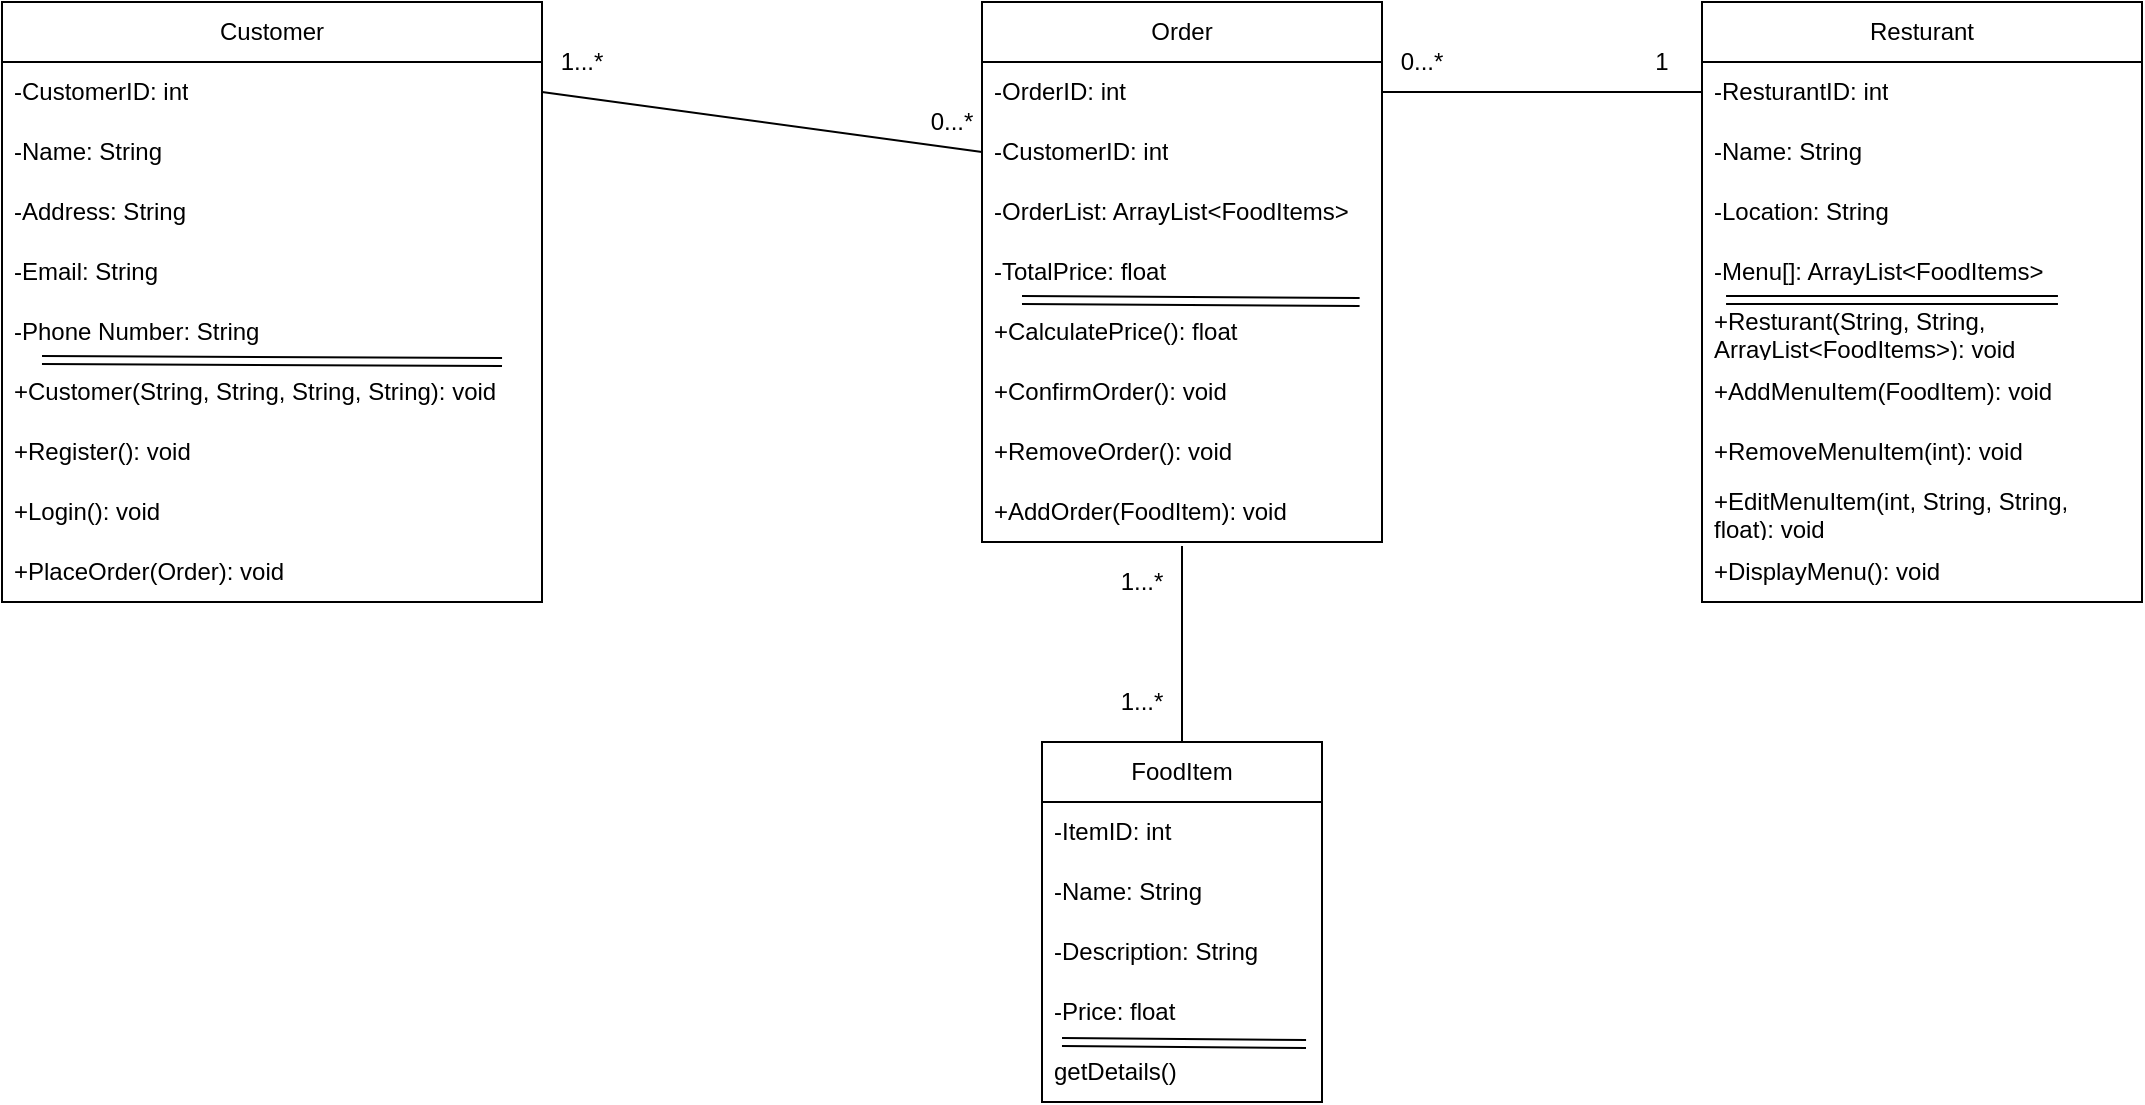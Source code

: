 <mxfile version="26.1.3">
  <diagram name="Page-1" id="6ylsDc5STHmuxiRWbZHI">
    <mxGraphModel dx="1434" dy="738" grid="1" gridSize="10" guides="1" tooltips="1" connect="1" arrows="1" fold="1" page="1" pageScale="1" pageWidth="850" pageHeight="1100" math="0" shadow="0">
      <root>
        <mxCell id="0" />
        <mxCell id="1" parent="0" />
        <mxCell id="rMJyKTTZe3tkHIGSM1II-1" value="Resturant" style="swimlane;fontStyle=0;childLayout=stackLayout;horizontal=1;startSize=30;horizontalStack=0;resizeParent=1;resizeParentMax=0;resizeLast=0;collapsible=1;marginBottom=0;whiteSpace=wrap;html=1;" parent="1" vertex="1">
          <mxGeometry x="860" y="20" width="220" height="300" as="geometry" />
        </mxCell>
        <mxCell id="rMJyKTTZe3tkHIGSM1II-2" value="-ResturantID: int" style="text;strokeColor=none;fillColor=none;align=left;verticalAlign=middle;spacingLeft=4;spacingRight=4;overflow=hidden;points=[[0,0.5],[1,0.5]];portConstraint=eastwest;rotatable=0;whiteSpace=wrap;html=1;" parent="rMJyKTTZe3tkHIGSM1II-1" vertex="1">
          <mxGeometry y="30" width="220" height="30" as="geometry" />
        </mxCell>
        <mxCell id="rMJyKTTZe3tkHIGSM1II-3" value="-Name: String" style="text;strokeColor=none;fillColor=none;align=left;verticalAlign=middle;spacingLeft=4;spacingRight=4;overflow=hidden;points=[[0,0.5],[1,0.5]];portConstraint=eastwest;rotatable=0;whiteSpace=wrap;html=1;" parent="rMJyKTTZe3tkHIGSM1II-1" vertex="1">
          <mxGeometry y="60" width="220" height="30" as="geometry" />
        </mxCell>
        <mxCell id="rMJyKTTZe3tkHIGSM1II-4" value="-Location: String" style="text;strokeColor=none;fillColor=none;align=left;verticalAlign=middle;spacingLeft=4;spacingRight=4;overflow=hidden;points=[[0,0.5],[1,0.5]];portConstraint=eastwest;rotatable=0;whiteSpace=wrap;html=1;" parent="rMJyKTTZe3tkHIGSM1II-1" vertex="1">
          <mxGeometry y="90" width="220" height="30" as="geometry" />
        </mxCell>
        <mxCell id="rMJyKTTZe3tkHIGSM1II-38" value="-Menu[]: ArrayList&amp;lt;FoodItems&amp;gt;" style="text;strokeColor=none;fillColor=none;align=left;verticalAlign=middle;spacingLeft=4;spacingRight=4;overflow=hidden;points=[[0,0.5],[1,0.5]];portConstraint=eastwest;rotatable=0;whiteSpace=wrap;html=1;" parent="rMJyKTTZe3tkHIGSM1II-1" vertex="1">
          <mxGeometry y="120" width="220" height="30" as="geometry" />
        </mxCell>
        <mxCell id="rMJyKTTZe3tkHIGSM1II-42" value="+Resturant(String, String, ArrayList&amp;lt;FoodItems&amp;gt;): void" style="text;strokeColor=none;fillColor=none;align=left;verticalAlign=middle;spacingLeft=4;spacingRight=4;overflow=hidden;points=[[0,0.5],[1,0.5]];portConstraint=eastwest;rotatable=0;whiteSpace=wrap;html=1;" parent="rMJyKTTZe3tkHIGSM1II-1" vertex="1">
          <mxGeometry y="150" width="220" height="30" as="geometry" />
        </mxCell>
        <mxCell id="rMJyKTTZe3tkHIGSM1II-39" value="+AddMenuItem(FoodItem): void" style="text;strokeColor=none;fillColor=none;align=left;verticalAlign=middle;spacingLeft=4;spacingRight=4;overflow=hidden;points=[[0,0.5],[1,0.5]];portConstraint=eastwest;rotatable=0;whiteSpace=wrap;html=1;" parent="rMJyKTTZe3tkHIGSM1II-1" vertex="1">
          <mxGeometry y="180" width="220" height="30" as="geometry" />
        </mxCell>
        <mxCell id="rMJyKTTZe3tkHIGSM1II-29" value="+RemoveMenuItem(int): void" style="text;strokeColor=none;fillColor=none;align=left;verticalAlign=middle;spacingLeft=4;spacingRight=4;overflow=hidden;points=[[0,0.5],[1,0.5]];portConstraint=eastwest;rotatable=0;whiteSpace=wrap;html=1;" parent="rMJyKTTZe3tkHIGSM1II-1" vertex="1">
          <mxGeometry y="210" width="220" height="30" as="geometry" />
        </mxCell>
        <mxCell id="rMJyKTTZe3tkHIGSM1II-37" value="" style="shape=link;html=1;rounded=0;entryX=0.926;entryY=1;entryDx=0;entryDy=0;entryPerimeter=0;" parent="rMJyKTTZe3tkHIGSM1II-1" edge="1">
          <mxGeometry width="100" relative="1" as="geometry">
            <mxPoint x="12.03" y="149" as="sourcePoint" />
            <mxPoint x="177.97" y="149" as="targetPoint" />
          </mxGeometry>
        </mxCell>
        <mxCell id="rMJyKTTZe3tkHIGSM1II-40" value="+EditMenuItem(int, String, String, float): void" style="text;strokeColor=none;fillColor=none;align=left;verticalAlign=middle;spacingLeft=4;spacingRight=4;overflow=hidden;points=[[0,0.5],[1,0.5]];portConstraint=eastwest;rotatable=0;whiteSpace=wrap;html=1;" parent="rMJyKTTZe3tkHIGSM1II-1" vertex="1">
          <mxGeometry y="240" width="220" height="30" as="geometry" />
        </mxCell>
        <mxCell id="rMJyKTTZe3tkHIGSM1II-41" value="+DisplayMenu(): void" style="text;strokeColor=none;fillColor=none;align=left;verticalAlign=middle;spacingLeft=4;spacingRight=4;overflow=hidden;points=[[0,0.5],[1,0.5]];portConstraint=eastwest;rotatable=0;whiteSpace=wrap;html=1;" parent="rMJyKTTZe3tkHIGSM1II-1" vertex="1">
          <mxGeometry y="270" width="220" height="30" as="geometry" />
        </mxCell>
        <mxCell id="rMJyKTTZe3tkHIGSM1II-5" value="FoodItem" style="swimlane;fontStyle=0;childLayout=stackLayout;horizontal=1;startSize=30;horizontalStack=0;resizeParent=1;resizeParentMax=0;resizeLast=0;collapsible=1;marginBottom=0;whiteSpace=wrap;html=1;" parent="1" vertex="1">
          <mxGeometry x="530" y="390" width="140" height="180" as="geometry" />
        </mxCell>
        <mxCell id="rMJyKTTZe3tkHIGSM1II-30" value="-ItemID: int" style="text;strokeColor=none;fillColor=none;align=left;verticalAlign=middle;spacingLeft=4;spacingRight=4;overflow=hidden;points=[[0,0.5],[1,0.5]];portConstraint=eastwest;rotatable=0;whiteSpace=wrap;html=1;" parent="rMJyKTTZe3tkHIGSM1II-5" vertex="1">
          <mxGeometry y="30" width="140" height="30" as="geometry" />
        </mxCell>
        <mxCell id="rMJyKTTZe3tkHIGSM1II-6" value="-Name: String" style="text;strokeColor=none;fillColor=none;align=left;verticalAlign=middle;spacingLeft=4;spacingRight=4;overflow=hidden;points=[[0,0.5],[1,0.5]];portConstraint=eastwest;rotatable=0;whiteSpace=wrap;html=1;" parent="rMJyKTTZe3tkHIGSM1II-5" vertex="1">
          <mxGeometry y="60" width="140" height="30" as="geometry" />
        </mxCell>
        <mxCell id="rMJyKTTZe3tkHIGSM1II-7" value="-Description: String" style="text;strokeColor=none;fillColor=none;align=left;verticalAlign=middle;spacingLeft=4;spacingRight=4;overflow=hidden;points=[[0,0.5],[1,0.5]];portConstraint=eastwest;rotatable=0;whiteSpace=wrap;html=1;" parent="rMJyKTTZe3tkHIGSM1II-5" vertex="1">
          <mxGeometry y="90" width="140" height="30" as="geometry" />
        </mxCell>
        <mxCell id="mXAh5X6oN6AC-GQSTTHu-13" value="-Price: float" style="text;strokeColor=none;fillColor=none;align=left;verticalAlign=middle;spacingLeft=4;spacingRight=4;overflow=hidden;points=[[0,0.5],[1,0.5]];portConstraint=eastwest;rotatable=0;whiteSpace=wrap;html=1;" vertex="1" parent="rMJyKTTZe3tkHIGSM1II-5">
          <mxGeometry y="120" width="140" height="30" as="geometry" />
        </mxCell>
        <mxCell id="rMJyKTTZe3tkHIGSM1II-8" value="getDetails()" style="text;strokeColor=none;fillColor=none;align=left;verticalAlign=middle;spacingLeft=4;spacingRight=4;overflow=hidden;points=[[0,0.5],[1,0.5]];portConstraint=eastwest;rotatable=0;whiteSpace=wrap;html=1;" parent="rMJyKTTZe3tkHIGSM1II-5" vertex="1">
          <mxGeometry y="150" width="140" height="30" as="geometry" />
        </mxCell>
        <mxCell id="mXAh5X6oN6AC-GQSTTHu-12" value="" style="shape=link;html=1;rounded=0;entryX=0.943;entryY=0.033;entryDx=0;entryDy=0;entryPerimeter=0;width=4;" edge="1" parent="rMJyKTTZe3tkHIGSM1II-5" target="rMJyKTTZe3tkHIGSM1II-8">
          <mxGeometry width="100" relative="1" as="geometry">
            <mxPoint x="10" y="150" as="sourcePoint" />
            <mxPoint x="110" y="150" as="targetPoint" />
          </mxGeometry>
        </mxCell>
        <mxCell id="rMJyKTTZe3tkHIGSM1II-9" value="Order" style="swimlane;fontStyle=0;childLayout=stackLayout;horizontal=1;startSize=30;horizontalStack=0;resizeParent=1;resizeParentMax=0;resizeLast=0;collapsible=1;marginBottom=0;whiteSpace=wrap;html=1;" parent="1" vertex="1">
          <mxGeometry x="500" y="20" width="200" height="270" as="geometry" />
        </mxCell>
        <mxCell id="rMJyKTTZe3tkHIGSM1II-10" value="-OrderID: int" style="text;strokeColor=none;fillColor=none;align=left;verticalAlign=middle;spacingLeft=4;spacingRight=4;overflow=hidden;points=[[0,0.5],[1,0.5]];portConstraint=eastwest;rotatable=0;whiteSpace=wrap;html=1;" parent="rMJyKTTZe3tkHIGSM1II-9" vertex="1">
          <mxGeometry y="30" width="200" height="30" as="geometry" />
        </mxCell>
        <mxCell id="rMJyKTTZe3tkHIGSM1II-11" value="-CustomerID: int" style="text;strokeColor=none;fillColor=none;align=left;verticalAlign=middle;spacingLeft=4;spacingRight=4;overflow=hidden;points=[[0,0.5],[1,0.5]];portConstraint=eastwest;rotatable=0;whiteSpace=wrap;html=1;" parent="rMJyKTTZe3tkHIGSM1II-9" vertex="1">
          <mxGeometry y="60" width="200" height="30" as="geometry" />
        </mxCell>
        <mxCell id="rMJyKTTZe3tkHIGSM1II-25" value="-OrderList: ArrayList&amp;lt;FoodItems&amp;gt;" style="text;strokeColor=none;fillColor=none;align=left;verticalAlign=middle;spacingLeft=4;spacingRight=4;overflow=hidden;points=[[0,0.5],[1,0.5]];portConstraint=eastwest;rotatable=0;whiteSpace=wrap;html=1;" parent="rMJyKTTZe3tkHIGSM1II-9" vertex="1">
          <mxGeometry y="90" width="200" height="30" as="geometry" />
        </mxCell>
        <mxCell id="rMJyKTTZe3tkHIGSM1II-24" value="-TotalPrice: float" style="text;strokeColor=none;fillColor=none;align=left;verticalAlign=middle;spacingLeft=4;spacingRight=4;overflow=hidden;points=[[0,0.5],[1,0.5]];portConstraint=eastwest;rotatable=0;whiteSpace=wrap;html=1;" parent="rMJyKTTZe3tkHIGSM1II-9" vertex="1">
          <mxGeometry y="120" width="200" height="30" as="geometry" />
        </mxCell>
        <mxCell id="rMJyKTTZe3tkHIGSM1II-26" value="" style="shape=link;html=1;rounded=0;entryX=0.944;entryY=1;entryDx=0;entryDy=0;entryPerimeter=0;" parent="rMJyKTTZe3tkHIGSM1II-9" target="rMJyKTTZe3tkHIGSM1II-24" edge="1">
          <mxGeometry width="100" relative="1" as="geometry">
            <mxPoint x="20" y="149" as="sourcePoint" />
            <mxPoint x="120" y="149" as="targetPoint" />
          </mxGeometry>
        </mxCell>
        <mxCell id="rMJyKTTZe3tkHIGSM1II-27" value="+CalculatePrice(): float" style="text;strokeColor=none;fillColor=none;align=left;verticalAlign=middle;spacingLeft=4;spacingRight=4;overflow=hidden;points=[[0,0.5],[1,0.5]];portConstraint=eastwest;rotatable=0;whiteSpace=wrap;html=1;" parent="rMJyKTTZe3tkHIGSM1II-9" vertex="1">
          <mxGeometry y="150" width="200" height="30" as="geometry" />
        </mxCell>
        <mxCell id="rMJyKTTZe3tkHIGSM1II-34" value="+ConfirmOrder(): void" style="text;strokeColor=none;fillColor=none;align=left;verticalAlign=middle;spacingLeft=4;spacingRight=4;overflow=hidden;points=[[0,0.5],[1,0.5]];portConstraint=eastwest;rotatable=0;whiteSpace=wrap;html=1;" parent="rMJyKTTZe3tkHIGSM1II-9" vertex="1">
          <mxGeometry y="180" width="200" height="30" as="geometry" />
        </mxCell>
        <mxCell id="rMJyKTTZe3tkHIGSM1II-28" value="+RemoveOrder(): void" style="text;strokeColor=none;fillColor=none;align=left;verticalAlign=middle;spacingLeft=4;spacingRight=4;overflow=hidden;points=[[0,0.5],[1,0.5]];portConstraint=eastwest;rotatable=0;whiteSpace=wrap;html=1;" parent="rMJyKTTZe3tkHIGSM1II-9" vertex="1">
          <mxGeometry y="210" width="200" height="30" as="geometry" />
        </mxCell>
        <mxCell id="rMJyKTTZe3tkHIGSM1II-33" value="+AddOrder(FoodItem): void" style="text;strokeColor=none;fillColor=none;align=left;verticalAlign=middle;spacingLeft=4;spacingRight=4;overflow=hidden;points=[[0,0.5],[1,0.5]];portConstraint=eastwest;rotatable=0;whiteSpace=wrap;html=1;" parent="rMJyKTTZe3tkHIGSM1II-9" vertex="1">
          <mxGeometry y="240" width="200" height="30" as="geometry" />
        </mxCell>
        <mxCell id="rMJyKTTZe3tkHIGSM1II-13" value="Customer" style="swimlane;fontStyle=0;childLayout=stackLayout;horizontal=1;startSize=30;horizontalStack=0;resizeParent=1;resizeParentMax=0;resizeLast=0;collapsible=1;marginBottom=0;whiteSpace=wrap;html=1;" parent="1" vertex="1">
          <mxGeometry x="10" y="20" width="270" height="300" as="geometry" />
        </mxCell>
        <mxCell id="rMJyKTTZe3tkHIGSM1II-17" value="-CustomerID: int" style="text;strokeColor=none;fillColor=none;align=left;verticalAlign=middle;spacingLeft=4;spacingRight=4;overflow=hidden;points=[[0,0.5],[1,0.5]];portConstraint=eastwest;rotatable=0;whiteSpace=wrap;html=1;" parent="rMJyKTTZe3tkHIGSM1II-13" vertex="1">
          <mxGeometry y="30" width="270" height="30" as="geometry" />
        </mxCell>
        <mxCell id="rMJyKTTZe3tkHIGSM1II-14" value="-Name: String" style="text;strokeColor=none;fillColor=none;align=left;verticalAlign=middle;spacingLeft=4;spacingRight=4;overflow=hidden;points=[[0,0.5],[1,0.5]];portConstraint=eastwest;rotatable=0;whiteSpace=wrap;html=1;" parent="rMJyKTTZe3tkHIGSM1II-13" vertex="1">
          <mxGeometry y="60" width="270" height="30" as="geometry" />
        </mxCell>
        <mxCell id="rMJyKTTZe3tkHIGSM1II-15" value="-Address: String" style="text;strokeColor=none;fillColor=none;align=left;verticalAlign=middle;spacingLeft=4;spacingRight=4;overflow=hidden;points=[[0,0.5],[1,0.5]];portConstraint=eastwest;rotatable=0;whiteSpace=wrap;html=1;" parent="rMJyKTTZe3tkHIGSM1II-13" vertex="1">
          <mxGeometry y="90" width="270" height="30" as="geometry" />
        </mxCell>
        <mxCell id="rMJyKTTZe3tkHIGSM1II-16" value="-Email: String" style="text;strokeColor=none;fillColor=none;align=left;verticalAlign=middle;spacingLeft=4;spacingRight=4;overflow=hidden;points=[[0,0.5],[1,0.5]];portConstraint=eastwest;rotatable=0;whiteSpace=wrap;html=1;" parent="rMJyKTTZe3tkHIGSM1II-13" vertex="1">
          <mxGeometry y="120" width="270" height="30" as="geometry" />
        </mxCell>
        <mxCell id="rMJyKTTZe3tkHIGSM1II-18" value="-Phone Number: String" style="text;strokeColor=none;fillColor=none;align=left;verticalAlign=middle;spacingLeft=4;spacingRight=4;overflow=hidden;points=[[0,0.5],[1,0.5]];portConstraint=eastwest;rotatable=0;whiteSpace=wrap;html=1;" parent="rMJyKTTZe3tkHIGSM1II-13" vertex="1">
          <mxGeometry y="150" width="270" height="30" as="geometry" />
        </mxCell>
        <mxCell id="rMJyKTTZe3tkHIGSM1II-31" value="" style="shape=link;html=1;rounded=0;entryX=0.926;entryY=1;entryDx=0;entryDy=0;entryPerimeter=0;" parent="rMJyKTTZe3tkHIGSM1II-13" target="rMJyKTTZe3tkHIGSM1II-18" edge="1">
          <mxGeometry width="100" relative="1" as="geometry">
            <mxPoint x="20" y="179" as="sourcePoint" />
            <mxPoint x="120" y="179" as="targetPoint" />
          </mxGeometry>
        </mxCell>
        <mxCell id="rMJyKTTZe3tkHIGSM1II-32" value="+Customer(String, String, String, String): void" style="text;strokeColor=none;fillColor=none;align=left;verticalAlign=middle;spacingLeft=4;spacingRight=4;overflow=hidden;points=[[0,0.5],[1,0.5]];portConstraint=eastwest;rotatable=0;whiteSpace=wrap;html=1;" parent="rMJyKTTZe3tkHIGSM1II-13" vertex="1">
          <mxGeometry y="180" width="270" height="30" as="geometry" />
        </mxCell>
        <mxCell id="rMJyKTTZe3tkHIGSM1II-20" value="+Register(): void" style="text;strokeColor=none;fillColor=none;align=left;verticalAlign=middle;spacingLeft=4;spacingRight=4;overflow=hidden;points=[[0,0.5],[1,0.5]];portConstraint=eastwest;rotatable=0;whiteSpace=wrap;html=1;" parent="rMJyKTTZe3tkHIGSM1II-13" vertex="1">
          <mxGeometry y="210" width="270" height="30" as="geometry" />
        </mxCell>
        <mxCell id="rMJyKTTZe3tkHIGSM1II-22" value="+Login(): void" style="text;strokeColor=none;fillColor=none;align=left;verticalAlign=middle;spacingLeft=4;spacingRight=4;overflow=hidden;points=[[0,0.5],[1,0.5]];portConstraint=eastwest;rotatable=0;whiteSpace=wrap;html=1;" parent="rMJyKTTZe3tkHIGSM1II-13" vertex="1">
          <mxGeometry y="240" width="270" height="30" as="geometry" />
        </mxCell>
        <mxCell id="rMJyKTTZe3tkHIGSM1II-21" value="+PlaceOrder(Order): void" style="text;strokeColor=none;fillColor=none;align=left;verticalAlign=middle;spacingLeft=4;spacingRight=4;overflow=hidden;points=[[0,0.5],[1,0.5]];portConstraint=eastwest;rotatable=0;whiteSpace=wrap;html=1;" parent="rMJyKTTZe3tkHIGSM1II-13" vertex="1">
          <mxGeometry y="270" width="270" height="30" as="geometry" />
        </mxCell>
        <mxCell id="mXAh5X6oN6AC-GQSTTHu-1" value="" style="endArrow=none;html=1;rounded=0;entryX=1;entryY=0.5;entryDx=0;entryDy=0;exitX=0;exitY=0.5;exitDx=0;exitDy=0;" edge="1" parent="1" source="rMJyKTTZe3tkHIGSM1II-11" target="rMJyKTTZe3tkHIGSM1II-17">
          <mxGeometry width="50" height="50" relative="1" as="geometry">
            <mxPoint x="700" y="190" as="sourcePoint" />
            <mxPoint x="750" y="140" as="targetPoint" />
          </mxGeometry>
        </mxCell>
        <mxCell id="mXAh5X6oN6AC-GQSTTHu-2" value="1...*" style="text;html=1;align=center;verticalAlign=middle;whiteSpace=wrap;rounded=0;" vertex="1" parent="1">
          <mxGeometry x="290" y="40" width="20" height="20" as="geometry" />
        </mxCell>
        <mxCell id="mXAh5X6oN6AC-GQSTTHu-3" value="0...*" style="text;html=1;align=center;verticalAlign=middle;whiteSpace=wrap;rounded=0;" vertex="1" parent="1">
          <mxGeometry x="475" y="70" width="20" height="20" as="geometry" />
        </mxCell>
        <mxCell id="mXAh5X6oN6AC-GQSTTHu-5" value="" style="endArrow=none;html=1;rounded=0;entryX=1;entryY=0.5;entryDx=0;entryDy=0;exitX=0;exitY=0.5;exitDx=0;exitDy=0;" edge="1" parent="1" source="rMJyKTTZe3tkHIGSM1II-2" target="rMJyKTTZe3tkHIGSM1II-10">
          <mxGeometry width="50" height="50" relative="1" as="geometry">
            <mxPoint x="700" y="190" as="sourcePoint" />
            <mxPoint x="750" y="140" as="targetPoint" />
          </mxGeometry>
        </mxCell>
        <mxCell id="mXAh5X6oN6AC-GQSTTHu-6" value="0...*" style="text;html=1;align=center;verticalAlign=middle;whiteSpace=wrap;rounded=0;" vertex="1" parent="1">
          <mxGeometry x="710" y="40" width="20" height="20" as="geometry" />
        </mxCell>
        <mxCell id="mXAh5X6oN6AC-GQSTTHu-7" value="1" style="text;html=1;align=center;verticalAlign=middle;whiteSpace=wrap;rounded=0;" vertex="1" parent="1">
          <mxGeometry x="830" y="40" width="20" height="20" as="geometry" />
        </mxCell>
        <mxCell id="mXAh5X6oN6AC-GQSTTHu-8" value="" style="endArrow=none;html=1;rounded=0;exitX=0.5;exitY=0;exitDx=0;exitDy=0;entryX=0.5;entryY=1.067;entryDx=0;entryDy=0;entryPerimeter=0;" edge="1" parent="1" source="rMJyKTTZe3tkHIGSM1II-5" target="rMJyKTTZe3tkHIGSM1II-33">
          <mxGeometry width="50" height="50" relative="1" as="geometry">
            <mxPoint x="700" y="390" as="sourcePoint" />
            <mxPoint x="600" y="320" as="targetPoint" />
          </mxGeometry>
        </mxCell>
        <mxCell id="mXAh5X6oN6AC-GQSTTHu-9" value="1...*" style="text;html=1;align=center;verticalAlign=middle;whiteSpace=wrap;rounded=0;" vertex="1" parent="1">
          <mxGeometry x="570" y="360" width="20" height="20" as="geometry" />
        </mxCell>
        <mxCell id="mXAh5X6oN6AC-GQSTTHu-11" value="1...*" style="text;html=1;align=center;verticalAlign=middle;whiteSpace=wrap;rounded=0;" vertex="1" parent="1">
          <mxGeometry x="570" y="300" width="20" height="20" as="geometry" />
        </mxCell>
      </root>
    </mxGraphModel>
  </diagram>
</mxfile>
